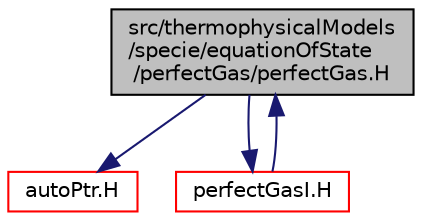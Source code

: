 digraph "src/thermophysicalModels/specie/equationOfState/perfectGas/perfectGas.H"
{
  bgcolor="transparent";
  edge [fontname="Helvetica",fontsize="10",labelfontname="Helvetica",labelfontsize="10"];
  node [fontname="Helvetica",fontsize="10",shape=record];
  Node1 [label="src/thermophysicalModels\l/specie/equationOfState\l/perfectGas/perfectGas.H",height=0.2,width=0.4,color="black", fillcolor="grey75", style="filled" fontcolor="black"];
  Node1 -> Node2 [color="midnightblue",fontsize="10",style="solid",fontname="Helvetica"];
  Node2 [label="autoPtr.H",height=0.2,width=0.4,color="red",URL="$autoPtr_8H.html"];
  Node1 -> Node3 [color="midnightblue",fontsize="10",style="solid",fontname="Helvetica"];
  Node3 [label="perfectGasI.H",height=0.2,width=0.4,color="red",URL="$perfectGasI_8H.html"];
  Node3 -> Node1 [color="midnightblue",fontsize="10",style="solid",fontname="Helvetica"];
}
